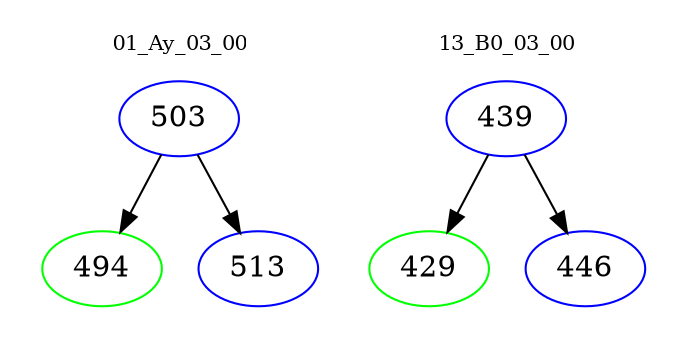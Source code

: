 digraph{
subgraph cluster_0 {
color = white
label = "01_Ay_03_00";
fontsize=10;
T0_503 [label="503", color="blue"]
T0_503 -> T0_494 [color="black"]
T0_494 [label="494", color="green"]
T0_503 -> T0_513 [color="black"]
T0_513 [label="513", color="blue"]
}
subgraph cluster_1 {
color = white
label = "13_B0_03_00";
fontsize=10;
T1_439 [label="439", color="blue"]
T1_439 -> T1_429 [color="black"]
T1_429 [label="429", color="green"]
T1_439 -> T1_446 [color="black"]
T1_446 [label="446", color="blue"]
}
}
